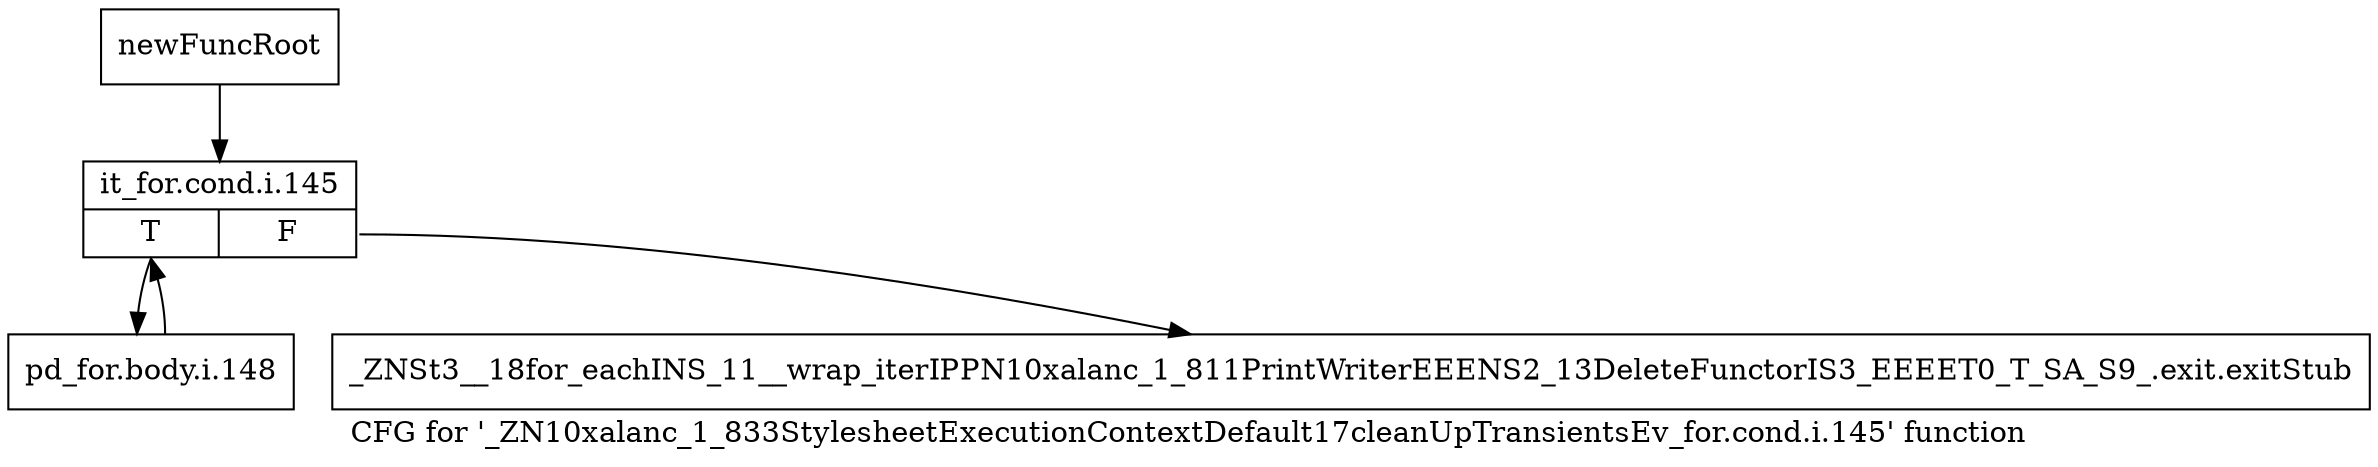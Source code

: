 digraph "CFG for '_ZN10xalanc_1_833StylesheetExecutionContextDefault17cleanUpTransientsEv_for.cond.i.145' function" {
	label="CFG for '_ZN10xalanc_1_833StylesheetExecutionContextDefault17cleanUpTransientsEv_for.cond.i.145' function";

	Node0xa051a10 [shape=record,label="{newFuncRoot}"];
	Node0xa051a10 -> Node0xa051ab0;
	Node0xa051a60 [shape=record,label="{_ZNSt3__18for_eachINS_11__wrap_iterIPPN10xalanc_1_811PrintWriterEEENS2_13DeleteFunctorIS3_EEEET0_T_SA_S9_.exit.exitStub}"];
	Node0xa051ab0 [shape=record,label="{it_for.cond.i.145|{<s0>T|<s1>F}}"];
	Node0xa051ab0:s0 -> Node0xa051b00;
	Node0xa051ab0:s1 -> Node0xa051a60;
	Node0xa051b00 [shape=record,label="{pd_for.body.i.148}"];
	Node0xa051b00 -> Node0xa051ab0;
}
